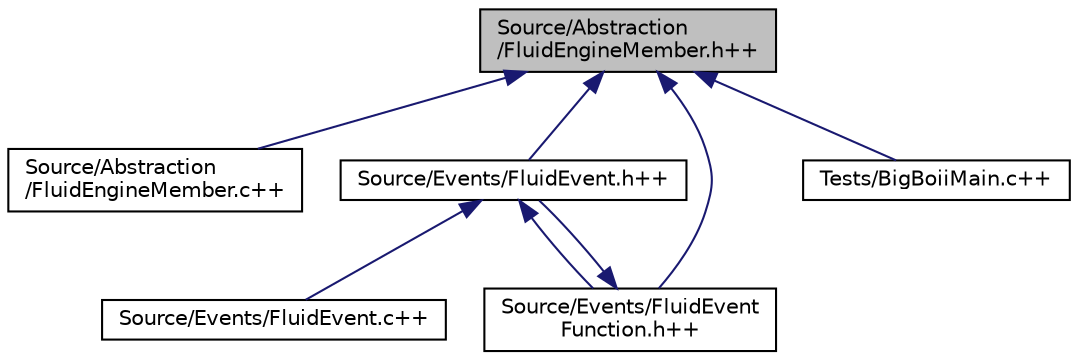 digraph "Source/Abstraction/FluidEngineMember.h++"
{
 // LATEX_PDF_SIZE
  edge [fontname="Helvetica",fontsize="10",labelfontname="Helvetica",labelfontsize="10"];
  node [fontname="Helvetica",fontsize="10",shape=record];
  Node1 [label="Source/Abstraction\l/FluidEngineMember.h++",height=0.2,width=0.4,color="black", fillcolor="grey75", style="filled", fontcolor="black",tooltip="Defines FluidEngineMember."];
  Node1 -> Node2 [dir="back",color="midnightblue",fontsize="10",style="solid"];
  Node2 [label="Source/Abstraction\l/FluidEngineMember.c++",height=0.2,width=0.4,color="black", fillcolor="white", style="filled",URL="$FluidEngineMember_8c_09_09.html",tooltip="Defines the stuff for FluidEngineMember.h++."];
  Node1 -> Node3 [dir="back",color="midnightblue",fontsize="10",style="solid"];
  Node3 [label="Source/Events/FluidEvent.h++",height=0.2,width=0.4,color="black", fillcolor="white", style="filled",URL="$FluidEvent_8h_09_09.html",tooltip="Event System for FluidEngine."];
  Node3 -> Node4 [dir="back",color="midnightblue",fontsize="10",style="solid"];
  Node4 [label="Source/Events/FluidEvent.c++",height=0.2,width=0.4,color="black", fillcolor="white", style="filled",URL="$FluidEvent_8c_09_09.html",tooltip="Implements FluidEvent.h++."];
  Node3 -> Node5 [dir="back",color="midnightblue",fontsize="10",style="solid"];
  Node5 [label="Source/Events/FluidEvent\lFunction.h++",height=0.2,width=0.4,color="black", fillcolor="white", style="filled",URL="$FluidEventFunction_8h_09_09.html",tooltip="Function objects specialized for use in events for FluidEngine."];
  Node5 -> Node3 [dir="back",color="midnightblue",fontsize="10",style="solid"];
  Node1 -> Node5 [dir="back",color="midnightblue",fontsize="10",style="solid"];
  Node1 -> Node6 [dir="back",color="midnightblue",fontsize="10",style="solid"];
  Node6 [label="Tests/BigBoiiMain.c++",height=0.2,width=0.4,color="black", fillcolor="white", style="filled",URL="$BigBoiiMain_8c_09_09.html",tooltip=" "];
}
